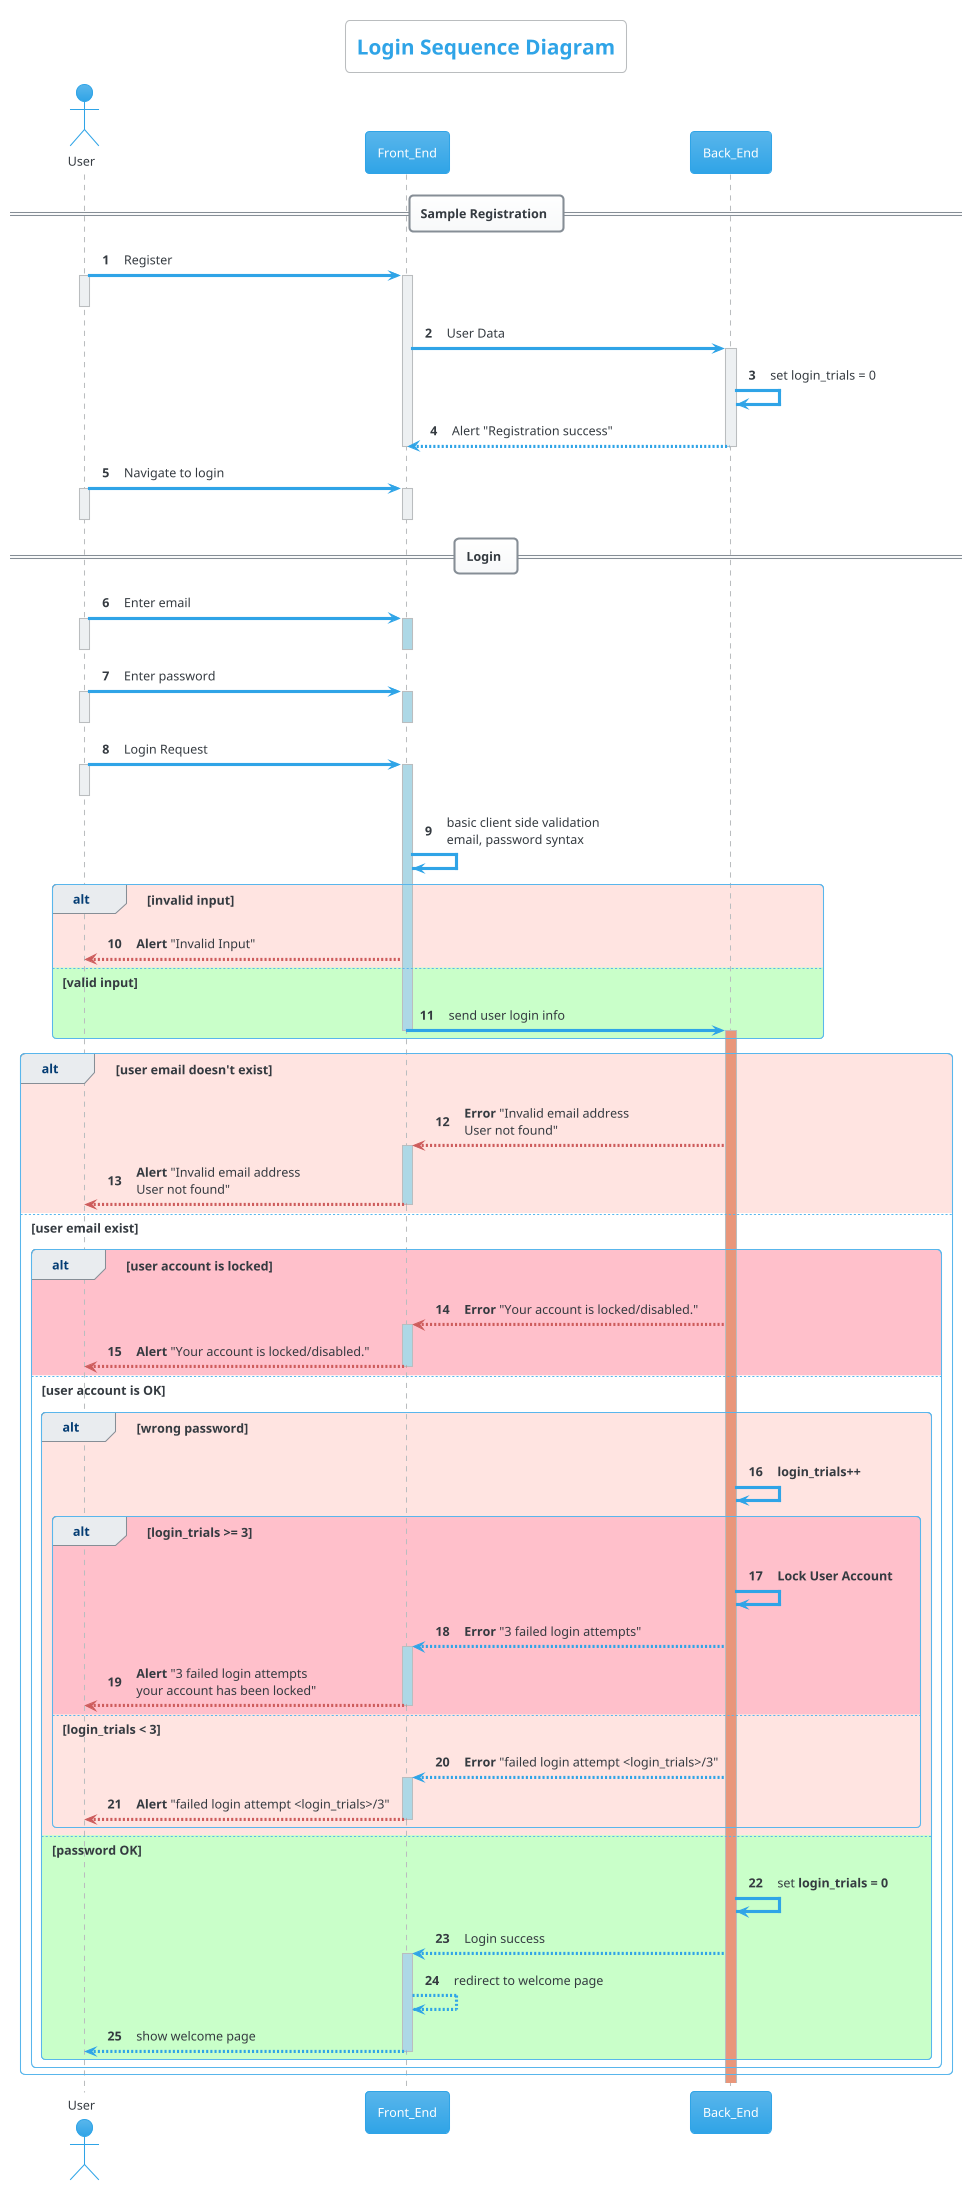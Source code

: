 @startuml
'https://plantuml.com/sequence-diagram
'Author: Hossam Elwahsh
!theme cerulean
title Login Sequence Diagram
autonumber
actor User

skinparam backgroundColor #white

== Sample Registration ==
User -> Front_End: Register
activate Front_End
activate User
deactivate User
Front_End -> Back_End: User Data
activate Back_End
Back_End -> Back_End: set login_trials = 0
Back_End --> Front_End: Alert "Registration success"
deactivate Back_End
deactivate Front_End

User -> Front_End: Navigate to login
activate Front_End
activate User
deactivate Front_End
deactivate User

== Login ==
User -> Front_End: Enter email
activate Front_End #lightblue
activate User
deactivate Front_End
deactivate User
User -> Front_End: Enter password
activate Front_End #lightblue
deactivate Front_End
activate User
deactivate User

User -> Front_End: Login Request
activate User
deactivate User
activate Front_End #lightblue
Front_End -> Front_End: basic client side validation\nemail, password syntax

alt #mistyrose invalid input
    Front_End -[#indianred]-> User: **Alert** "Invalid Input"

else #technology valid input
    Front_End -> Back_End: send user login info

    deactivate Front_End #lightblue
    activate Back_End #darkSalmon
end

alt #mistyrose user email doesn't exist

Back_End -[#indianred]-> Front_End: **Error** "Invalid email address\nUser not found"
activate Front_End #lightblue
User <-[#indianred]- Front_End: **Alert** "Invalid email address\nUser not found"
deactivate Front_End

else #white user email exist
    alt #pink user account is locked
    Back_End -[#indianred]-> Front_End: **Error** "Your account is locked/disabled."
    activate Front_End #lightblue
    User <-[#indianred]- Front_End: **Alert** "Your account is locked/disabled."
    deactivate Front_End

    else #white user account is OK
        alt #mistyrose wrong password
        Back_End -> Back_End: **login_trials++**

            alt #pink login_trials >= 3
                Back_End -> Back_End: **Lock User Account**
                Back_End --> Front_End: **Error** "3 failed login attempts"
                activate Front_End #lightblue
                User <-[#indianred]- Front_End: **Alert** "3 failed login attempts\nyour account has been locked"
                deactivate Front_End

            else #mistyrose login_trials < 3
            Back_End --> Front_End: **Error** "failed login attempt <login_trials>/3"
            activate Front_End #lightblue
            User <-[#indianred]- Front_End: **Alert** "failed login attempt <login_trials>/3"
            deactivate Front_End

            end

        else #technology password OK
            Back_End -> Back_End: set **login_trials = 0**
            Back_End --> Front_End: Login success
            activate Front_End #lightblue
            Front_End --> Front_End: redirect to welcome page
            Front_End --> User: show welcome page
            deactivate Front_End
        end
    end

end

@enduml
